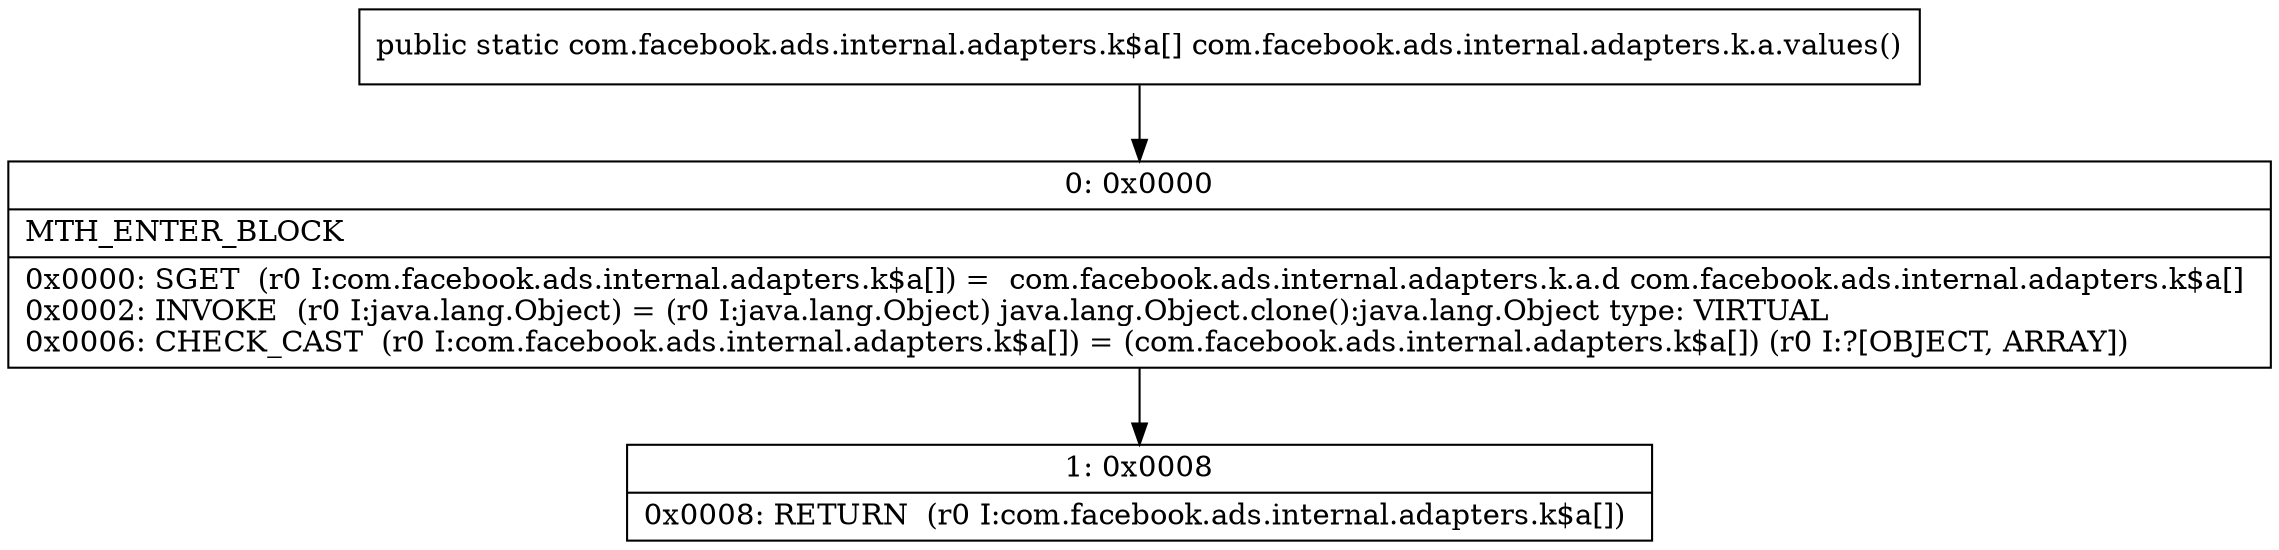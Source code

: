 digraph "CFG forcom.facebook.ads.internal.adapters.k.a.values()[Lcom\/facebook\/ads\/internal\/adapters\/k$a;" {
Node_0 [shape=record,label="{0\:\ 0x0000|MTH_ENTER_BLOCK\l|0x0000: SGET  (r0 I:com.facebook.ads.internal.adapters.k$a[]) =  com.facebook.ads.internal.adapters.k.a.d com.facebook.ads.internal.adapters.k$a[] \l0x0002: INVOKE  (r0 I:java.lang.Object) = (r0 I:java.lang.Object) java.lang.Object.clone():java.lang.Object type: VIRTUAL \l0x0006: CHECK_CAST  (r0 I:com.facebook.ads.internal.adapters.k$a[]) = (com.facebook.ads.internal.adapters.k$a[]) (r0 I:?[OBJECT, ARRAY]) \l}"];
Node_1 [shape=record,label="{1\:\ 0x0008|0x0008: RETURN  (r0 I:com.facebook.ads.internal.adapters.k$a[]) \l}"];
MethodNode[shape=record,label="{public static com.facebook.ads.internal.adapters.k$a[] com.facebook.ads.internal.adapters.k.a.values() }"];
MethodNode -> Node_0;
Node_0 -> Node_1;
}

